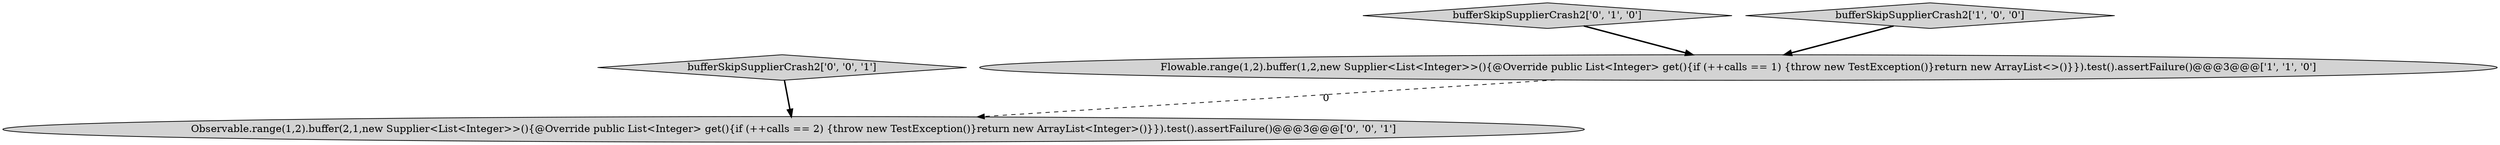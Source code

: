 digraph {
4 [style = filled, label = "bufferSkipSupplierCrash2['0', '0', '1']", fillcolor = lightgray, shape = diamond image = "AAA0AAABBB3BBB"];
0 [style = filled, label = "Flowable.range(1,2).buffer(1,2,new Supplier<List<Integer>>(){@Override public List<Integer> get(){if (++calls == 1) {throw new TestException()}return new ArrayList<>()}}).test().assertFailure()@@@3@@@['1', '1', '0']", fillcolor = lightgray, shape = ellipse image = "AAA0AAABBB1BBB"];
2 [style = filled, label = "bufferSkipSupplierCrash2['0', '1', '0']", fillcolor = lightgray, shape = diamond image = "AAA0AAABBB2BBB"];
1 [style = filled, label = "bufferSkipSupplierCrash2['1', '0', '0']", fillcolor = lightgray, shape = diamond image = "AAA0AAABBB1BBB"];
3 [style = filled, label = "Observable.range(1,2).buffer(2,1,new Supplier<List<Integer>>(){@Override public List<Integer> get(){if (++calls == 2) {throw new TestException()}return new ArrayList<Integer>()}}).test().assertFailure()@@@3@@@['0', '0', '1']", fillcolor = lightgray, shape = ellipse image = "AAA0AAABBB3BBB"];
2->0 [style = bold, label=""];
0->3 [style = dashed, label="0"];
1->0 [style = bold, label=""];
4->3 [style = bold, label=""];
}
